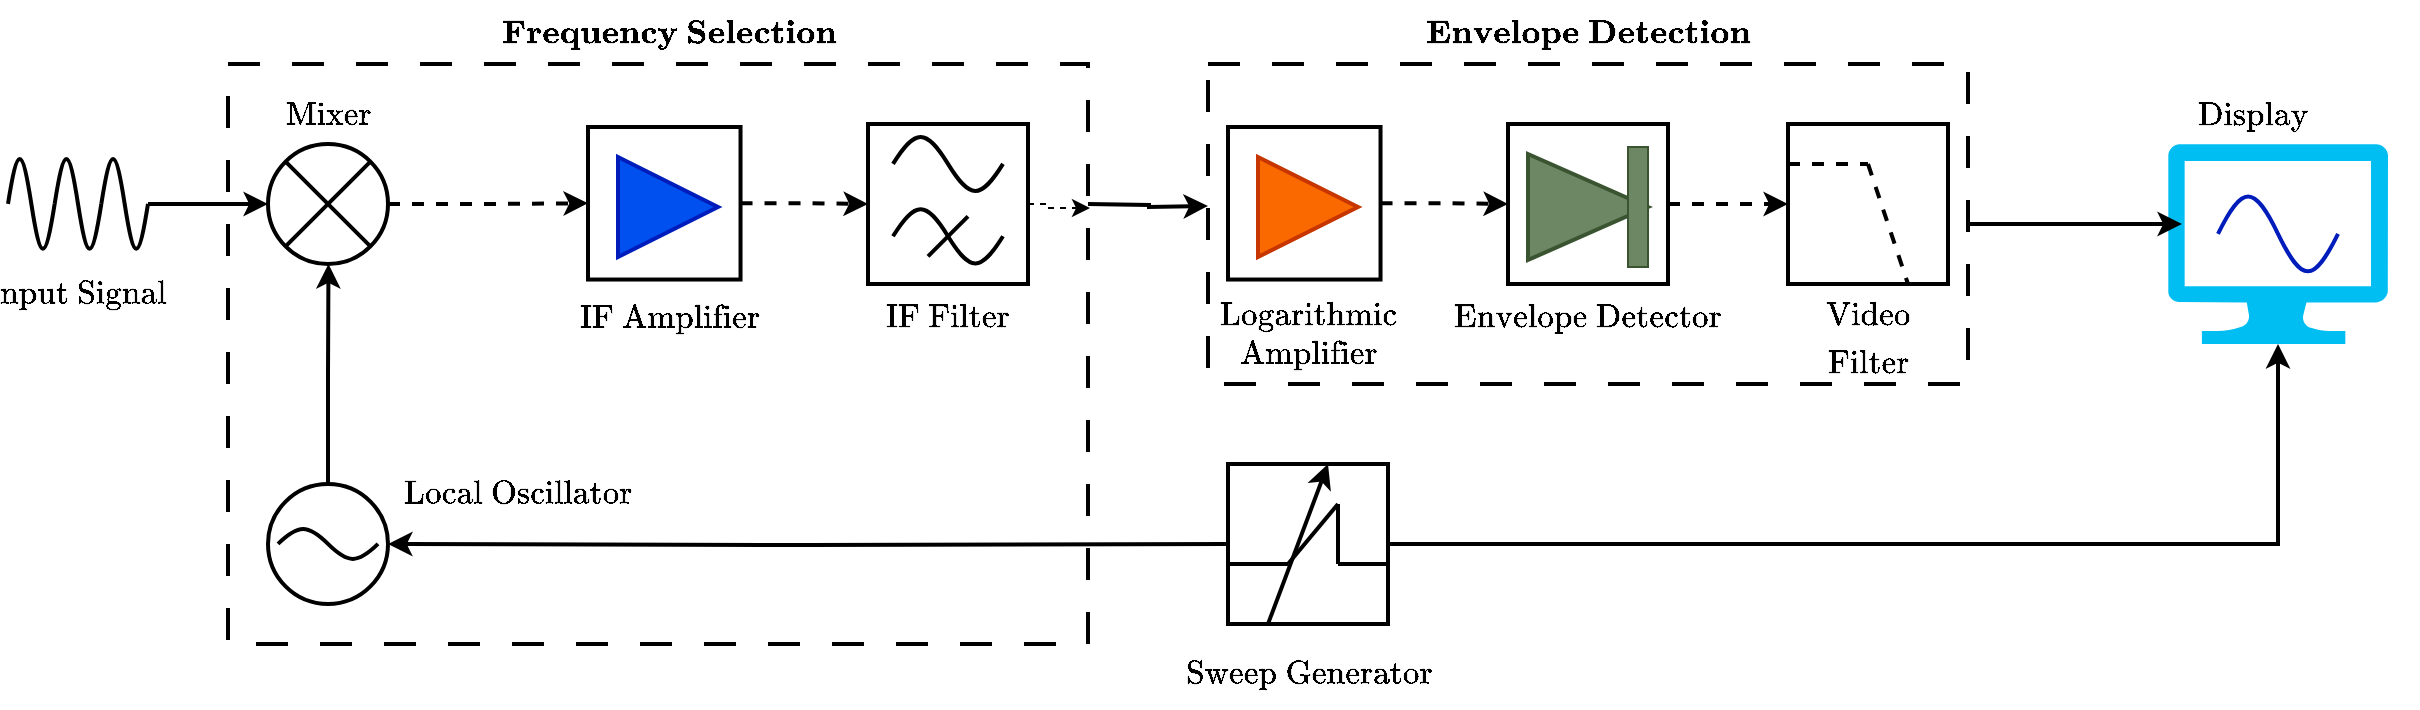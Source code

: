 <mxfile version="26.0.16">
  <diagram name="Page-1" id="JUHUudK0kC2S-_18Kmyk">
    <mxGraphModel dx="1793" dy="1054" grid="1" gridSize="10" guides="1" tooltips="1" connect="1" arrows="1" fold="1" page="1" pageScale="1" pageWidth="1169" pageHeight="827" math="1" shadow="0">
      <root>
        <mxCell id="0" />
        <mxCell id="1" parent="0" />
        <mxCell id="dpyUN3_mg6OHSvx2SakS-62" value="" style="rounded=0;whiteSpace=wrap;html=1;dashed=1;dashPattern=8 8;strokeWidth=2;" vertex="1" parent="1">
          <mxGeometry x="640" y="150" width="380" height="160" as="geometry" />
        </mxCell>
        <mxCell id="dpyUN3_mg6OHSvx2SakS-25" value="" style="rounded=0;whiteSpace=wrap;html=1;strokeWidth=2;perimeterSpacing=1;dashed=1;dashPattern=8 8;" vertex="1" parent="1">
          <mxGeometry x="150" y="150" width="430" height="290" as="geometry" />
        </mxCell>
        <mxCell id="dpyUN3_mg6OHSvx2SakS-4" value="" style="group" vertex="1" connectable="0" parent="1">
          <mxGeometry x="40" y="190" width="70" height="60" as="geometry" />
        </mxCell>
        <mxCell id="dpyUN3_mg6OHSvx2SakS-1" value="" style="pointerEvents=1;verticalLabelPosition=bottom;shadow=0;dashed=0;align=center;html=1;verticalAlign=top;shape=mxgraph.electrical.waveforms.sine_wave;strokeWidth=2;" vertex="1" parent="dpyUN3_mg6OHSvx2SakS-4">
          <mxGeometry width="23.333" height="60" as="geometry" />
        </mxCell>
        <mxCell id="dpyUN3_mg6OHSvx2SakS-2" value="" style="pointerEvents=1;verticalLabelPosition=bottom;shadow=0;dashed=0;align=center;html=1;verticalAlign=top;shape=mxgraph.electrical.waveforms.sine_wave;strokeWidth=2;" vertex="1" parent="dpyUN3_mg6OHSvx2SakS-4">
          <mxGeometry x="23.333" width="23.333" height="60" as="geometry" />
        </mxCell>
        <mxCell id="dpyUN3_mg6OHSvx2SakS-11" style="edgeStyle=orthogonalEdgeStyle;rounded=0;orthogonalLoop=1;jettySize=auto;html=1;strokeWidth=2;" edge="1" parent="dpyUN3_mg6OHSvx2SakS-4" source="dpyUN3_mg6OHSvx2SakS-3">
          <mxGeometry relative="1" as="geometry">
            <mxPoint x="130" y="30" as="targetPoint" />
          </mxGeometry>
        </mxCell>
        <mxCell id="dpyUN3_mg6OHSvx2SakS-3" value="" style="pointerEvents=1;verticalLabelPosition=bottom;shadow=0;dashed=0;align=center;html=1;verticalAlign=top;shape=mxgraph.electrical.waveforms.sine_wave;strokeWidth=2;" vertex="1" parent="dpyUN3_mg6OHSvx2SakS-4">
          <mxGeometry x="46.667" width="23.333" height="60" as="geometry" />
        </mxCell>
        <mxCell id="dpyUN3_mg6OHSvx2SakS-5" value="&lt;font style=&quot;font-size: 14px;&quot;&gt;$$\text{Input Signal}$$&lt;/font&gt;" style="text;html=1;align=center;verticalAlign=middle;whiteSpace=wrap;rounded=0;" vertex="1" parent="1">
          <mxGeometry x="45" y="250" width="60" height="30" as="geometry" />
        </mxCell>
        <mxCell id="dpyUN3_mg6OHSvx2SakS-10" value="" style="group" vertex="1" connectable="0" parent="1">
          <mxGeometry x="170" y="190" width="63" height="63" as="geometry" />
        </mxCell>
        <mxCell id="dpyUN3_mg6OHSvx2SakS-7" value="" style="ellipse;whiteSpace=wrap;html=1;aspect=fixed;strokeWidth=2;" vertex="1" parent="dpyUN3_mg6OHSvx2SakS-10">
          <mxGeometry width="60" height="60" as="geometry" />
        </mxCell>
        <mxCell id="dpyUN3_mg6OHSvx2SakS-8" value="" style="endArrow=none;html=1;rounded=0;strokeWidth=2;exitX=0;exitY=1;exitDx=0;exitDy=0;entryX=1;entryY=0;entryDx=0;entryDy=0;" edge="1" parent="dpyUN3_mg6OHSvx2SakS-10" source="dpyUN3_mg6OHSvx2SakS-7" target="dpyUN3_mg6OHSvx2SakS-7">
          <mxGeometry width="50" height="50" relative="1" as="geometry">
            <mxPoint x="6.5" y="50" as="sourcePoint" />
            <mxPoint x="56.5" as="targetPoint" />
          </mxGeometry>
        </mxCell>
        <mxCell id="dpyUN3_mg6OHSvx2SakS-9" value="" style="endArrow=none;html=1;rounded=0;strokeWidth=2;exitX=0;exitY=0;exitDx=0;exitDy=0;entryX=1;entryY=1;entryDx=0;entryDy=0;" edge="1" parent="dpyUN3_mg6OHSvx2SakS-10" source="dpyUN3_mg6OHSvx2SakS-7" target="dpyUN3_mg6OHSvx2SakS-7">
          <mxGeometry width="50" height="50" relative="1" as="geometry">
            <mxPoint x="10" y="10" as="sourcePoint" />
            <mxPoint x="50" y="50" as="targetPoint" />
          </mxGeometry>
        </mxCell>
        <mxCell id="dpyUN3_mg6OHSvx2SakS-18" value="" style="group" vertex="1" connectable="0" parent="1">
          <mxGeometry x="330" y="181.5" width="80" height="80" as="geometry" />
        </mxCell>
        <mxCell id="dpyUN3_mg6OHSvx2SakS-16" value="" style="whiteSpace=wrap;html=1;aspect=fixed;strokeWidth=2;" vertex="1" parent="dpyUN3_mg6OHSvx2SakS-18">
          <mxGeometry width="76.267" height="76.267" as="geometry" />
        </mxCell>
        <mxCell id="dpyUN3_mg6OHSvx2SakS-17" value="" style="triangle;whiteSpace=wrap;html=1;strokeWidth=2;fillColor=#0050ef;fontColor=#ffffff;strokeColor=#001DBC;" vertex="1" parent="dpyUN3_mg6OHSvx2SakS-18">
          <mxGeometry x="15" y="15.0" width="50" height="50.0" as="geometry" />
        </mxCell>
        <mxCell id="dpyUN3_mg6OHSvx2SakS-19" value="" style="group" vertex="1" connectable="0" parent="1">
          <mxGeometry x="170" y="360" width="60" height="60" as="geometry" />
        </mxCell>
        <mxCell id="dpyUN3_mg6OHSvx2SakS-29" style="edgeStyle=orthogonalEdgeStyle;rounded=0;orthogonalLoop=1;jettySize=auto;html=1;exitX=0.5;exitY=0;exitDx=0;exitDy=0;strokeWidth=2;" edge="1" parent="dpyUN3_mg6OHSvx2SakS-19" source="dpyUN3_mg6OHSvx2SakS-13">
          <mxGeometry relative="1" as="geometry">
            <mxPoint x="30.235" y="-110" as="targetPoint" />
          </mxGeometry>
        </mxCell>
        <mxCell id="dpyUN3_mg6OHSvx2SakS-49" style="edgeStyle=orthogonalEdgeStyle;rounded=0;orthogonalLoop=1;jettySize=auto;html=1;strokeWidth=2;" edge="1" parent="dpyUN3_mg6OHSvx2SakS-19" target="dpyUN3_mg6OHSvx2SakS-13">
          <mxGeometry relative="1" as="geometry">
            <mxPoint x="480" y="30" as="sourcePoint" />
          </mxGeometry>
        </mxCell>
        <mxCell id="dpyUN3_mg6OHSvx2SakS-13" value="" style="ellipse;whiteSpace=wrap;html=1;aspect=fixed;strokeWidth=2;" vertex="1" parent="dpyUN3_mg6OHSvx2SakS-19">
          <mxGeometry width="60" height="60" as="geometry" />
        </mxCell>
        <mxCell id="dpyUN3_mg6OHSvx2SakS-14" value="" style="pointerEvents=1;verticalLabelPosition=bottom;shadow=0;dashed=0;align=center;html=1;verticalAlign=top;shape=mxgraph.electrical.waveforms.sine_wave;strokeWidth=2;" vertex="1" parent="dpyUN3_mg6OHSvx2SakS-19">
          <mxGeometry x="5" y="20" width="50" height="20" as="geometry" />
        </mxCell>
        <mxCell id="dpyUN3_mg6OHSvx2SakS-26" value="&lt;font style=&quot;font-size: 14px;&quot;&gt;&lt;b&gt;$$\textbf{Frequency Selection}$$&lt;/b&gt;&lt;/font&gt;" style="text;html=1;align=center;verticalAlign=middle;whiteSpace=wrap;rounded=0;" vertex="1" parent="1">
          <mxGeometry x="277.5" y="120" width="185" height="30" as="geometry" />
        </mxCell>
        <mxCell id="dpyUN3_mg6OHSvx2SakS-27" style="edgeStyle=orthogonalEdgeStyle;rounded=0;orthogonalLoop=1;jettySize=auto;html=1;entryX=0;entryY=0.5;entryDx=0;entryDy=0;strokeWidth=2;dashed=1;" edge="1" parent="1" source="dpyUN3_mg6OHSvx2SakS-7" target="dpyUN3_mg6OHSvx2SakS-16">
          <mxGeometry relative="1" as="geometry" />
        </mxCell>
        <mxCell id="dpyUN3_mg6OHSvx2SakS-28" style="edgeStyle=orthogonalEdgeStyle;rounded=0;orthogonalLoop=1;jettySize=auto;html=1;exitX=1;exitY=0.5;exitDx=0;exitDy=0;entryX=0;entryY=0.5;entryDx=0;entryDy=0;strokeWidth=2;dashed=1;" edge="1" parent="1" source="dpyUN3_mg6OHSvx2SakS-16" target="dpyUN3_mg6OHSvx2SakS-20">
          <mxGeometry relative="1" as="geometry" />
        </mxCell>
        <mxCell id="dpyUN3_mg6OHSvx2SakS-33" value="" style="group" vertex="1" connectable="0" parent="1">
          <mxGeometry x="470" y="180" width="80" height="80" as="geometry" />
        </mxCell>
        <mxCell id="dpyUN3_mg6OHSvx2SakS-20" value="" style="whiteSpace=wrap;html=1;aspect=fixed;strokeWidth=2;" vertex="1" parent="dpyUN3_mg6OHSvx2SakS-33">
          <mxGeometry width="80" height="80" as="geometry" />
        </mxCell>
        <mxCell id="dpyUN3_mg6OHSvx2SakS-21" value="" style="pointerEvents=1;verticalLabelPosition=bottom;shadow=0;dashed=0;align=center;html=1;verticalAlign=top;shape=mxgraph.electrical.waveforms.sine_wave;strokeWidth=2;" vertex="1" parent="dpyUN3_mg6OHSvx2SakS-33">
          <mxGeometry x="12.5" y="1.91" width="55" height="36.18" as="geometry" />
        </mxCell>
        <mxCell id="dpyUN3_mg6OHSvx2SakS-22" value="" style="pointerEvents=1;verticalLabelPosition=bottom;shadow=0;dashed=0;align=center;html=1;verticalAlign=top;shape=mxgraph.electrical.waveforms.sine_wave;strokeWidth=2;" vertex="1" parent="dpyUN3_mg6OHSvx2SakS-33">
          <mxGeometry x="12.5" y="38.09" width="55" height="36.18" as="geometry" />
        </mxCell>
        <mxCell id="dpyUN3_mg6OHSvx2SakS-23" value="" style="endArrow=none;html=1;rounded=0;strokeWidth=2;" edge="1" parent="dpyUN3_mg6OHSvx2SakS-33">
          <mxGeometry width="50" height="50" relative="1" as="geometry">
            <mxPoint x="30" y="66.18" as="sourcePoint" />
            <mxPoint x="50" y="46.18" as="targetPoint" />
          </mxGeometry>
        </mxCell>
        <mxCell id="dpyUN3_mg6OHSvx2SakS-47" value="" style="group" vertex="1" connectable="0" parent="1">
          <mxGeometry x="650" y="350" width="80" height="80" as="geometry" />
        </mxCell>
        <mxCell id="dpyUN3_mg6OHSvx2SakS-30" value="" style="whiteSpace=wrap;html=1;aspect=fixed;strokeWidth=2;" vertex="1" parent="dpyUN3_mg6OHSvx2SakS-47">
          <mxGeometry width="80" height="80" as="geometry" />
        </mxCell>
        <mxCell id="dpyUN3_mg6OHSvx2SakS-38" value="" style="group" vertex="1" connectable="0" parent="dpyUN3_mg6OHSvx2SakS-47">
          <mxGeometry y="20" width="80" height="30" as="geometry" />
        </mxCell>
        <mxCell id="dpyUN3_mg6OHSvx2SakS-31" value="" style="endArrow=none;html=1;rounded=0;strokeWidth=2;" edge="1" parent="dpyUN3_mg6OHSvx2SakS-38">
          <mxGeometry width="50" height="50" relative="1" as="geometry">
            <mxPoint x="30" y="30" as="sourcePoint" />
            <mxPoint x="55" as="targetPoint" />
          </mxGeometry>
        </mxCell>
        <mxCell id="dpyUN3_mg6OHSvx2SakS-34" value="" style="endArrow=none;html=1;rounded=0;strokeWidth=2;" edge="1" parent="dpyUN3_mg6OHSvx2SakS-38">
          <mxGeometry width="50" height="50" relative="1" as="geometry">
            <mxPoint y="30" as="sourcePoint" />
            <mxPoint x="30" y="30" as="targetPoint" />
          </mxGeometry>
        </mxCell>
        <mxCell id="dpyUN3_mg6OHSvx2SakS-36" value="" style="endArrow=none;html=1;rounded=0;strokeWidth=2;" edge="1" parent="dpyUN3_mg6OHSvx2SakS-38">
          <mxGeometry width="50" height="50" relative="1" as="geometry">
            <mxPoint x="55" y="30" as="sourcePoint" />
            <mxPoint x="80" y="30" as="targetPoint" />
          </mxGeometry>
        </mxCell>
        <mxCell id="dpyUN3_mg6OHSvx2SakS-37" value="" style="endArrow=none;html=1;rounded=0;strokeWidth=2;" edge="1" parent="dpyUN3_mg6OHSvx2SakS-38">
          <mxGeometry width="50" height="50" relative="1" as="geometry">
            <mxPoint x="55" y="30" as="sourcePoint" />
            <mxPoint x="55" as="targetPoint" />
          </mxGeometry>
        </mxCell>
        <mxCell id="dpyUN3_mg6OHSvx2SakS-39" value="" style="endArrow=classic;html=1;rounded=0;strokeWidth=2;" edge="1" parent="dpyUN3_mg6OHSvx2SakS-38">
          <mxGeometry width="50" height="50" relative="1" as="geometry">
            <mxPoint x="20" y="60" as="sourcePoint" />
            <mxPoint x="50" y="-20" as="targetPoint" />
          </mxGeometry>
        </mxCell>
        <mxCell id="dpyUN3_mg6OHSvx2SakS-50" value="" style="group" vertex="1" connectable="0" parent="1">
          <mxGeometry x="650" y="181.5" width="80" height="80" as="geometry" />
        </mxCell>
        <mxCell id="dpyUN3_mg6OHSvx2SakS-51" value="" style="whiteSpace=wrap;html=1;aspect=fixed;strokeWidth=2;" vertex="1" parent="dpyUN3_mg6OHSvx2SakS-50">
          <mxGeometry width="76.267" height="76.267" as="geometry" />
        </mxCell>
        <mxCell id="dpyUN3_mg6OHSvx2SakS-52" value="" style="triangle;whiteSpace=wrap;html=1;strokeWidth=2;fillColor=#fa6800;fontColor=#000000;strokeColor=#C73500;" vertex="1" parent="dpyUN3_mg6OHSvx2SakS-50">
          <mxGeometry x="15" y="15.0" width="50" height="50.0" as="geometry" />
        </mxCell>
        <mxCell id="dpyUN3_mg6OHSvx2SakS-58" value="" style="whiteSpace=wrap;html=1;aspect=fixed;strokeWidth=2;" vertex="1" parent="1">
          <mxGeometry x="930" y="180" width="80" height="80" as="geometry" />
        </mxCell>
        <mxCell id="dpyUN3_mg6OHSvx2SakS-59" value="" style="endArrow=none;html=1;rounded=0;strokeWidth=2;exitX=0;exitY=0.25;exitDx=0;exitDy=0;dashed=1;" edge="1" parent="1" source="dpyUN3_mg6OHSvx2SakS-58">
          <mxGeometry width="50" height="50" relative="1" as="geometry">
            <mxPoint x="940" y="250" as="sourcePoint" />
            <mxPoint x="970" y="200" as="targetPoint" />
          </mxGeometry>
        </mxCell>
        <mxCell id="dpyUN3_mg6OHSvx2SakS-60" value="" style="group" vertex="1" connectable="0" parent="1">
          <mxGeometry x="790" y="180" width="80" height="80" as="geometry" />
        </mxCell>
        <mxCell id="dpyUN3_mg6OHSvx2SakS-53" value="" style="whiteSpace=wrap;html=1;aspect=fixed;strokeWidth=2;" vertex="1" parent="dpyUN3_mg6OHSvx2SakS-60">
          <mxGeometry width="80" height="80" as="geometry" />
        </mxCell>
        <mxCell id="dpyUN3_mg6OHSvx2SakS-54" value="" style="triangle;whiteSpace=wrap;html=1;strokeWidth=2;fillColor=#6d8764;fontColor=#ffffff;strokeColor=#3A5431;" vertex="1" parent="dpyUN3_mg6OHSvx2SakS-60">
          <mxGeometry x="10" y="15" width="60" height="53" as="geometry" />
        </mxCell>
        <mxCell id="dpyUN3_mg6OHSvx2SakS-56" value="" style="rounded=0;whiteSpace=wrap;html=1;fillColor=#6d8764;fontColor=#ffffff;strokeColor=#3A5431;" vertex="1" parent="dpyUN3_mg6OHSvx2SakS-60">
          <mxGeometry x="60" y="11.5" width="10" height="60" as="geometry" />
        </mxCell>
        <mxCell id="dpyUN3_mg6OHSvx2SakS-61" value="" style="endArrow=none;html=1;rounded=0;strokeWidth=2;dashed=1;entryX=0.75;entryY=1;entryDx=0;entryDy=0;" edge="1" parent="1" target="dpyUN3_mg6OHSvx2SakS-58">
          <mxGeometry width="50" height="50" relative="1" as="geometry">
            <mxPoint x="970" y="200" as="sourcePoint" />
            <mxPoint x="980" y="210" as="targetPoint" />
          </mxGeometry>
        </mxCell>
        <mxCell id="dpyUN3_mg6OHSvx2SakS-63" value="&lt;font style=&quot;font-size: 14px;&quot;&gt;$$\textbf{Envelope Detection}$$&lt;/font&gt;" style="text;html=1;align=center;verticalAlign=middle;whiteSpace=wrap;rounded=0;" vertex="1" parent="1">
          <mxGeometry x="737.5" y="120" width="185" height="30" as="geometry" />
        </mxCell>
        <mxCell id="dpyUN3_mg6OHSvx2SakS-68" style="edgeStyle=orthogonalEdgeStyle;rounded=0;orthogonalLoop=1;jettySize=auto;html=1;strokeWidth=2;" edge="1" parent="1" target="dpyUN3_mg6OHSvx2SakS-65">
          <mxGeometry relative="1" as="geometry">
            <mxPoint x="730" y="390.0" as="sourcePoint" />
            <Array as="points">
              <mxPoint x="1175" y="390" />
            </Array>
          </mxGeometry>
        </mxCell>
        <mxCell id="dpyUN3_mg6OHSvx2SakS-69" value="" style="group" vertex="1" connectable="0" parent="1">
          <mxGeometry x="1120" y="190" width="110" height="100" as="geometry" />
        </mxCell>
        <mxCell id="dpyUN3_mg6OHSvx2SakS-65" value="" style="verticalLabelPosition=bottom;html=1;verticalAlign=top;align=center;strokeColor=none;fillColor=#00BEF2;shape=mxgraph.azure.computer;pointerEvents=1;" vertex="1" parent="dpyUN3_mg6OHSvx2SakS-69">
          <mxGeometry width="110" height="100" as="geometry" />
        </mxCell>
        <mxCell id="dpyUN3_mg6OHSvx2SakS-66" value="" style="pointerEvents=1;verticalLabelPosition=bottom;shadow=0;dashed=0;align=center;html=1;verticalAlign=top;shape=mxgraph.electrical.waveforms.sine_wave;strokeWidth=2;fillColor=#0050ef;fontColor=#ffffff;strokeColor=#001DBC;" vertex="1" parent="dpyUN3_mg6OHSvx2SakS-69">
          <mxGeometry x="25" y="20" width="60" height="50" as="geometry" />
        </mxCell>
        <mxCell id="dpyUN3_mg6OHSvx2SakS-70" style="edgeStyle=orthogonalEdgeStyle;rounded=0;orthogonalLoop=1;jettySize=auto;html=1;strokeWidth=2;" edge="1" parent="1">
          <mxGeometry relative="1" as="geometry">
            <mxPoint x="580" y="220" as="sourcePoint" />
            <mxPoint x="640" y="221" as="targetPoint" />
          </mxGeometry>
        </mxCell>
        <mxCell id="dpyUN3_mg6OHSvx2SakS-72" style="edgeStyle=orthogonalEdgeStyle;rounded=0;orthogonalLoop=1;jettySize=auto;html=1;exitX=1;exitY=0.5;exitDx=0;exitDy=0;entryX=0;entryY=0.5;entryDx=0;entryDy=0;strokeWidth=2;dashed=1;" edge="1" parent="1" source="dpyUN3_mg6OHSvx2SakS-51" target="dpyUN3_mg6OHSvx2SakS-53">
          <mxGeometry relative="1" as="geometry" />
        </mxCell>
        <mxCell id="dpyUN3_mg6OHSvx2SakS-73" style="edgeStyle=orthogonalEdgeStyle;rounded=0;orthogonalLoop=1;jettySize=auto;html=1;exitX=1;exitY=0.5;exitDx=0;exitDy=0;entryX=0;entryY=0.5;entryDx=0;entryDy=0;strokeWidth=2;dashed=1;" edge="1" parent="1" source="dpyUN3_mg6OHSvx2SakS-53" target="dpyUN3_mg6OHSvx2SakS-58">
          <mxGeometry relative="1" as="geometry" />
        </mxCell>
        <mxCell id="dpyUN3_mg6OHSvx2SakS-76" style="edgeStyle=orthogonalEdgeStyle;rounded=0;orthogonalLoop=1;jettySize=auto;html=1;exitX=1;exitY=0.5;exitDx=0;exitDy=0;strokeWidth=2;" edge="1" parent="1" source="dpyUN3_mg6OHSvx2SakS-62">
          <mxGeometry relative="1" as="geometry">
            <mxPoint x="1127" y="230" as="targetPoint" />
            <Array as="points">
              <mxPoint x="1127" y="230" />
            </Array>
          </mxGeometry>
        </mxCell>
        <mxCell id="dpyUN3_mg6OHSvx2SakS-78" style="edgeStyle=orthogonalEdgeStyle;rounded=0;orthogonalLoop=1;jettySize=auto;html=1;entryX=1;entryY=0.25;entryDx=0;entryDy=0;exitX=1;exitY=0.5;exitDx=0;exitDy=0;dashed=1;" edge="1" parent="1" source="dpyUN3_mg6OHSvx2SakS-20" target="dpyUN3_mg6OHSvx2SakS-25">
          <mxGeometry relative="1" as="geometry">
            <Array as="points">
              <mxPoint x="560" y="220" />
              <mxPoint x="560" y="222" />
            </Array>
          </mxGeometry>
        </mxCell>
        <mxCell id="dpyUN3_mg6OHSvx2SakS-79" value="&lt;font style=&quot;font-size: 14px;&quot;&gt;$$\text{Sweep Generator}$$&lt;/font&gt;" style="text;html=1;align=center;verticalAlign=middle;whiteSpace=wrap;rounded=0;" vertex="1" parent="1">
          <mxGeometry x="607.5" y="440" width="165" height="30" as="geometry" />
        </mxCell>
        <mxCell id="dpyUN3_mg6OHSvx2SakS-80" value="&lt;font style=&quot;font-size: 14px;&quot;&gt;$$\text{Local Oscillator}$$&lt;/font&gt;" style="text;html=1;align=center;verticalAlign=middle;whiteSpace=wrap;rounded=0;" vertex="1" parent="1">
          <mxGeometry x="220" y="350" width="150" height="30" as="geometry" />
        </mxCell>
        <mxCell id="dpyUN3_mg6OHSvx2SakS-81" value="&lt;font style=&quot;font-size: 14px;&quot;&gt;$$\text{IF Amplifier}$$&lt;/font&gt;" style="text;html=1;align=center;verticalAlign=middle;whiteSpace=wrap;rounded=0;" vertex="1" parent="1">
          <mxGeometry x="287.5" y="261.5" width="165" height="30" as="geometry" />
        </mxCell>
        <mxCell id="dpyUN3_mg6OHSvx2SakS-82" value="&lt;font style=&quot;font-size: 14px;&quot;&gt;$$\text{Mixer}$$&lt;/font&gt;" style="text;html=1;align=center;verticalAlign=middle;whiteSpace=wrap;rounded=0;" vertex="1" parent="1">
          <mxGeometry x="117.5" y="160" width="165" height="30" as="geometry" />
        </mxCell>
        <mxCell id="dpyUN3_mg6OHSvx2SakS-83" value="&lt;font style=&quot;font-size: 14px;&quot;&gt;$$\text{Display}$$&lt;/font&gt;" style="text;html=1;align=center;verticalAlign=middle;whiteSpace=wrap;rounded=0;" vertex="1" parent="1">
          <mxGeometry x="1080" y="160" width="165" height="30" as="geometry" />
        </mxCell>
        <mxCell id="dpyUN3_mg6OHSvx2SakS-84" value="&lt;font style=&quot;font-size: 14px;&quot;&gt;$$\text{IF Filter}$$&lt;/font&gt;" style="text;html=1;align=center;verticalAlign=middle;whiteSpace=wrap;rounded=0;" vertex="1" parent="1">
          <mxGeometry x="465" y="261.5" width="90" height="30" as="geometry" />
        </mxCell>
        <mxCell id="dpyUN3_mg6OHSvx2SakS-85" value="&lt;font style=&quot;font-size: 14px;&quot;&gt;$$\text{Logarithmic}$$&lt;/font&gt;" style="text;html=1;align=center;verticalAlign=middle;whiteSpace=wrap;rounded=0;" vertex="1" parent="1">
          <mxGeometry x="645" y="260" width="90" height="30" as="geometry" />
        </mxCell>
        <mxCell id="dpyUN3_mg6OHSvx2SakS-86" value="&lt;font style=&quot;font-size: 14px;&quot;&gt;$$\text{Amplifier}$$&lt;/font&gt;" style="text;html=1;align=center;verticalAlign=middle;whiteSpace=wrap;rounded=0;" vertex="1" parent="1">
          <mxGeometry x="645" y="280" width="90" height="30" as="geometry" />
        </mxCell>
        <mxCell id="dpyUN3_mg6OHSvx2SakS-87" value="&lt;font style=&quot;font-size: 14px;&quot;&gt;$$\text{Envelope Detector}$$&lt;/font&gt;" style="text;html=1;align=center;verticalAlign=middle;whiteSpace=wrap;rounded=0;" vertex="1" parent="1">
          <mxGeometry x="785" y="261.5" width="90" height="30" as="geometry" />
        </mxCell>
        <mxCell id="dpyUN3_mg6OHSvx2SakS-88" value="&lt;font style=&quot;font-size: 14px;&quot;&gt;$$\text{Video}$$&lt;/font&gt;" style="text;html=1;align=center;verticalAlign=middle;whiteSpace=wrap;rounded=0;" vertex="1" parent="1">
          <mxGeometry x="925" y="264.25" width="90" height="21.5" as="geometry" />
        </mxCell>
        <mxCell id="dpyUN3_mg6OHSvx2SakS-89" value="&lt;font style=&quot;font-size: 14px;&quot;&gt;$$\text{Filter}$$&lt;/font&gt;" style="text;html=1;align=center;verticalAlign=middle;whiteSpace=wrap;rounded=0;" vertex="1" parent="1">
          <mxGeometry x="925" y="290" width="90" height="20" as="geometry" />
        </mxCell>
      </root>
    </mxGraphModel>
  </diagram>
</mxfile>
